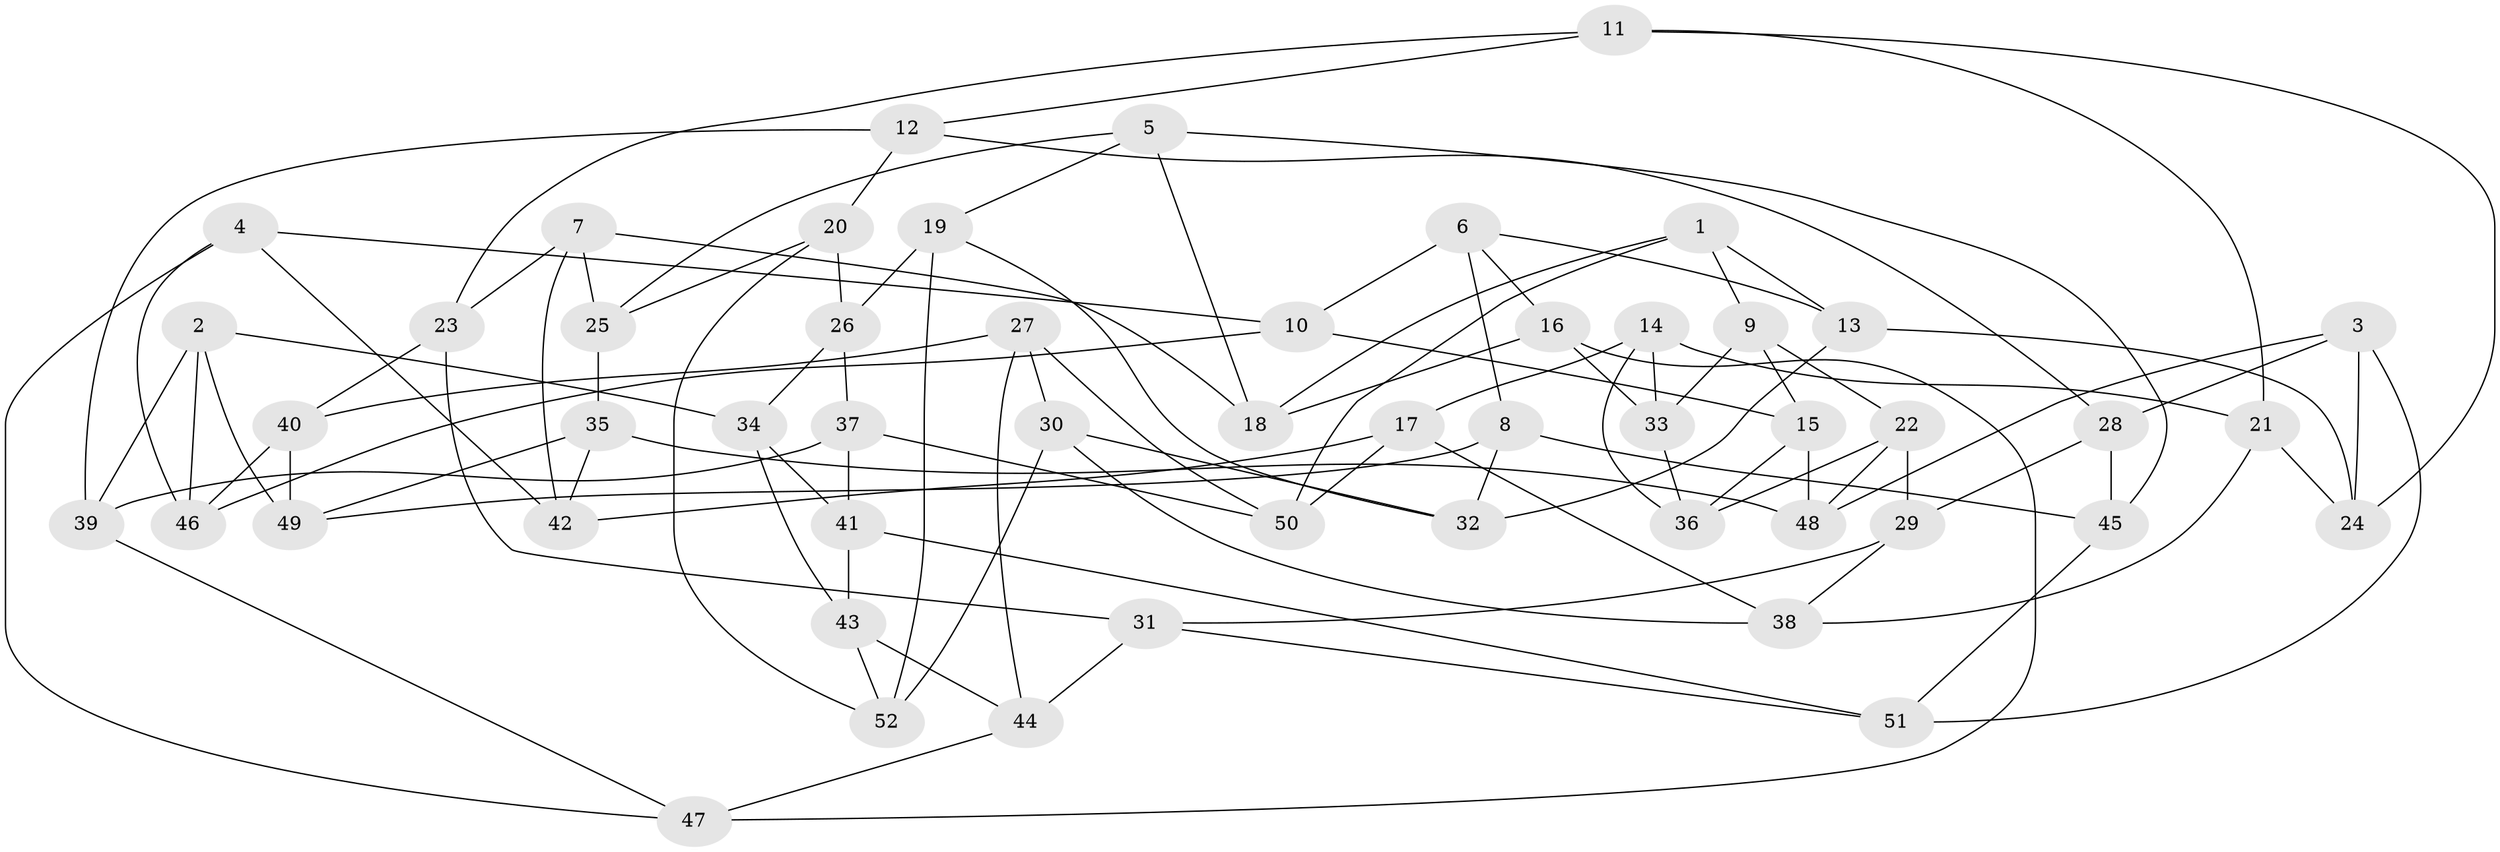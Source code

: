 // Generated by graph-tools (version 1.1) at 2025/57/03/09/25 04:57:40]
// undirected, 52 vertices, 104 edges
graph export_dot {
graph [start="1"]
  node [color=gray90,style=filled];
  1;
  2;
  3;
  4;
  5;
  6;
  7;
  8;
  9;
  10;
  11;
  12;
  13;
  14;
  15;
  16;
  17;
  18;
  19;
  20;
  21;
  22;
  23;
  24;
  25;
  26;
  27;
  28;
  29;
  30;
  31;
  32;
  33;
  34;
  35;
  36;
  37;
  38;
  39;
  40;
  41;
  42;
  43;
  44;
  45;
  46;
  47;
  48;
  49;
  50;
  51;
  52;
  1 -- 13;
  1 -- 9;
  1 -- 50;
  1 -- 18;
  2 -- 34;
  2 -- 46;
  2 -- 49;
  2 -- 39;
  3 -- 28;
  3 -- 24;
  3 -- 48;
  3 -- 51;
  4 -- 47;
  4 -- 10;
  4 -- 42;
  4 -- 46;
  5 -- 45;
  5 -- 25;
  5 -- 19;
  5 -- 18;
  6 -- 10;
  6 -- 16;
  6 -- 8;
  6 -- 13;
  7 -- 25;
  7 -- 42;
  7 -- 23;
  7 -- 18;
  8 -- 45;
  8 -- 32;
  8 -- 49;
  9 -- 15;
  9 -- 22;
  9 -- 33;
  10 -- 15;
  10 -- 46;
  11 -- 24;
  11 -- 21;
  11 -- 12;
  11 -- 23;
  12 -- 20;
  12 -- 28;
  12 -- 39;
  13 -- 24;
  13 -- 32;
  14 -- 33;
  14 -- 36;
  14 -- 17;
  14 -- 21;
  15 -- 36;
  15 -- 48;
  16 -- 33;
  16 -- 47;
  16 -- 18;
  17 -- 38;
  17 -- 50;
  17 -- 42;
  19 -- 32;
  19 -- 26;
  19 -- 52;
  20 -- 25;
  20 -- 52;
  20 -- 26;
  21 -- 38;
  21 -- 24;
  22 -- 48;
  22 -- 29;
  22 -- 36;
  23 -- 31;
  23 -- 40;
  25 -- 35;
  26 -- 34;
  26 -- 37;
  27 -- 40;
  27 -- 50;
  27 -- 30;
  27 -- 44;
  28 -- 29;
  28 -- 45;
  29 -- 31;
  29 -- 38;
  30 -- 32;
  30 -- 38;
  30 -- 52;
  31 -- 51;
  31 -- 44;
  33 -- 36;
  34 -- 41;
  34 -- 43;
  35 -- 49;
  35 -- 48;
  35 -- 42;
  37 -- 39;
  37 -- 41;
  37 -- 50;
  39 -- 47;
  40 -- 46;
  40 -- 49;
  41 -- 43;
  41 -- 51;
  43 -- 52;
  43 -- 44;
  44 -- 47;
  45 -- 51;
}
